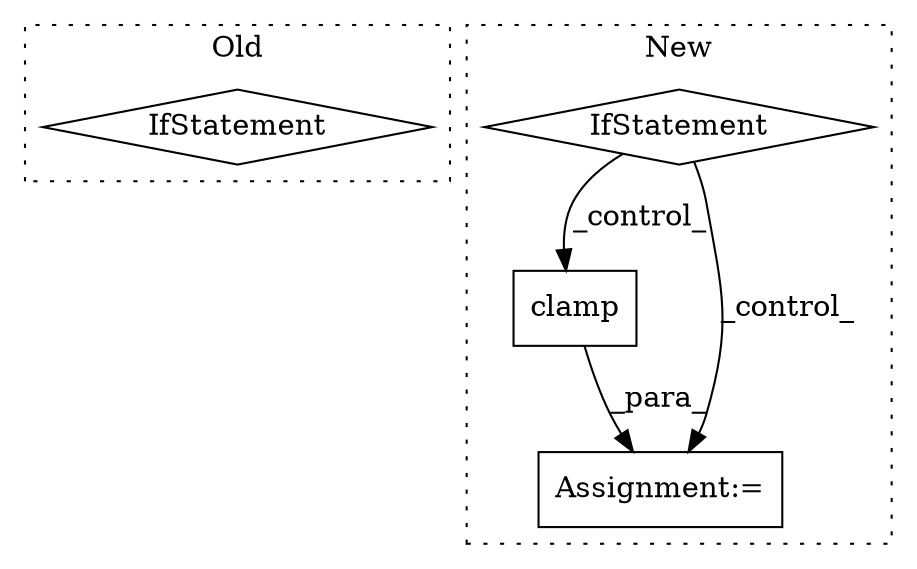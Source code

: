 digraph G {
subgraph cluster0 {
1 [label="IfStatement" a="25" s="4353" l="3" shape="diamond"];
label = "Old";
style="dotted";
}
subgraph cluster1 {
2 [label="clamp" a="32" s="4420,4427" l="6,1" shape="box"];
3 [label="IfStatement" a="25" s="4368,4385" l="4,2" shape="diamond"];
4 [label="Assignment:=" a="7" s="4399" l="1" shape="box"];
label = "New";
style="dotted";
}
2 -> 4 [label="_para_"];
3 -> 2 [label="_control_"];
3 -> 4 [label="_control_"];
}